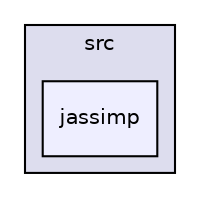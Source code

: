 digraph "assimp/assimp-3.1.1/port/jassimp/jassimp/src/jassimp" {
  compound=true
  node [ fontsize="10", fontname="Helvetica"];
  edge [ labelfontsize="10", labelfontname="Helvetica"];
  subgraph clusterdir_f9baf0a4c0e33efe5eae074d444ea21c {
    graph [ bgcolor="#ddddee", pencolor="black", label="src" fontname="Helvetica", fontsize="10", URL="dir_f9baf0a4c0e33efe5eae074d444ea21c.html"]
  dir_7e38d664d175a76741d5a382b579b12f [shape=box, label="jassimp", style="filled", fillcolor="#eeeeff", pencolor="black", URL="dir_7e38d664d175a76741d5a382b579b12f.html"];
  }
}

